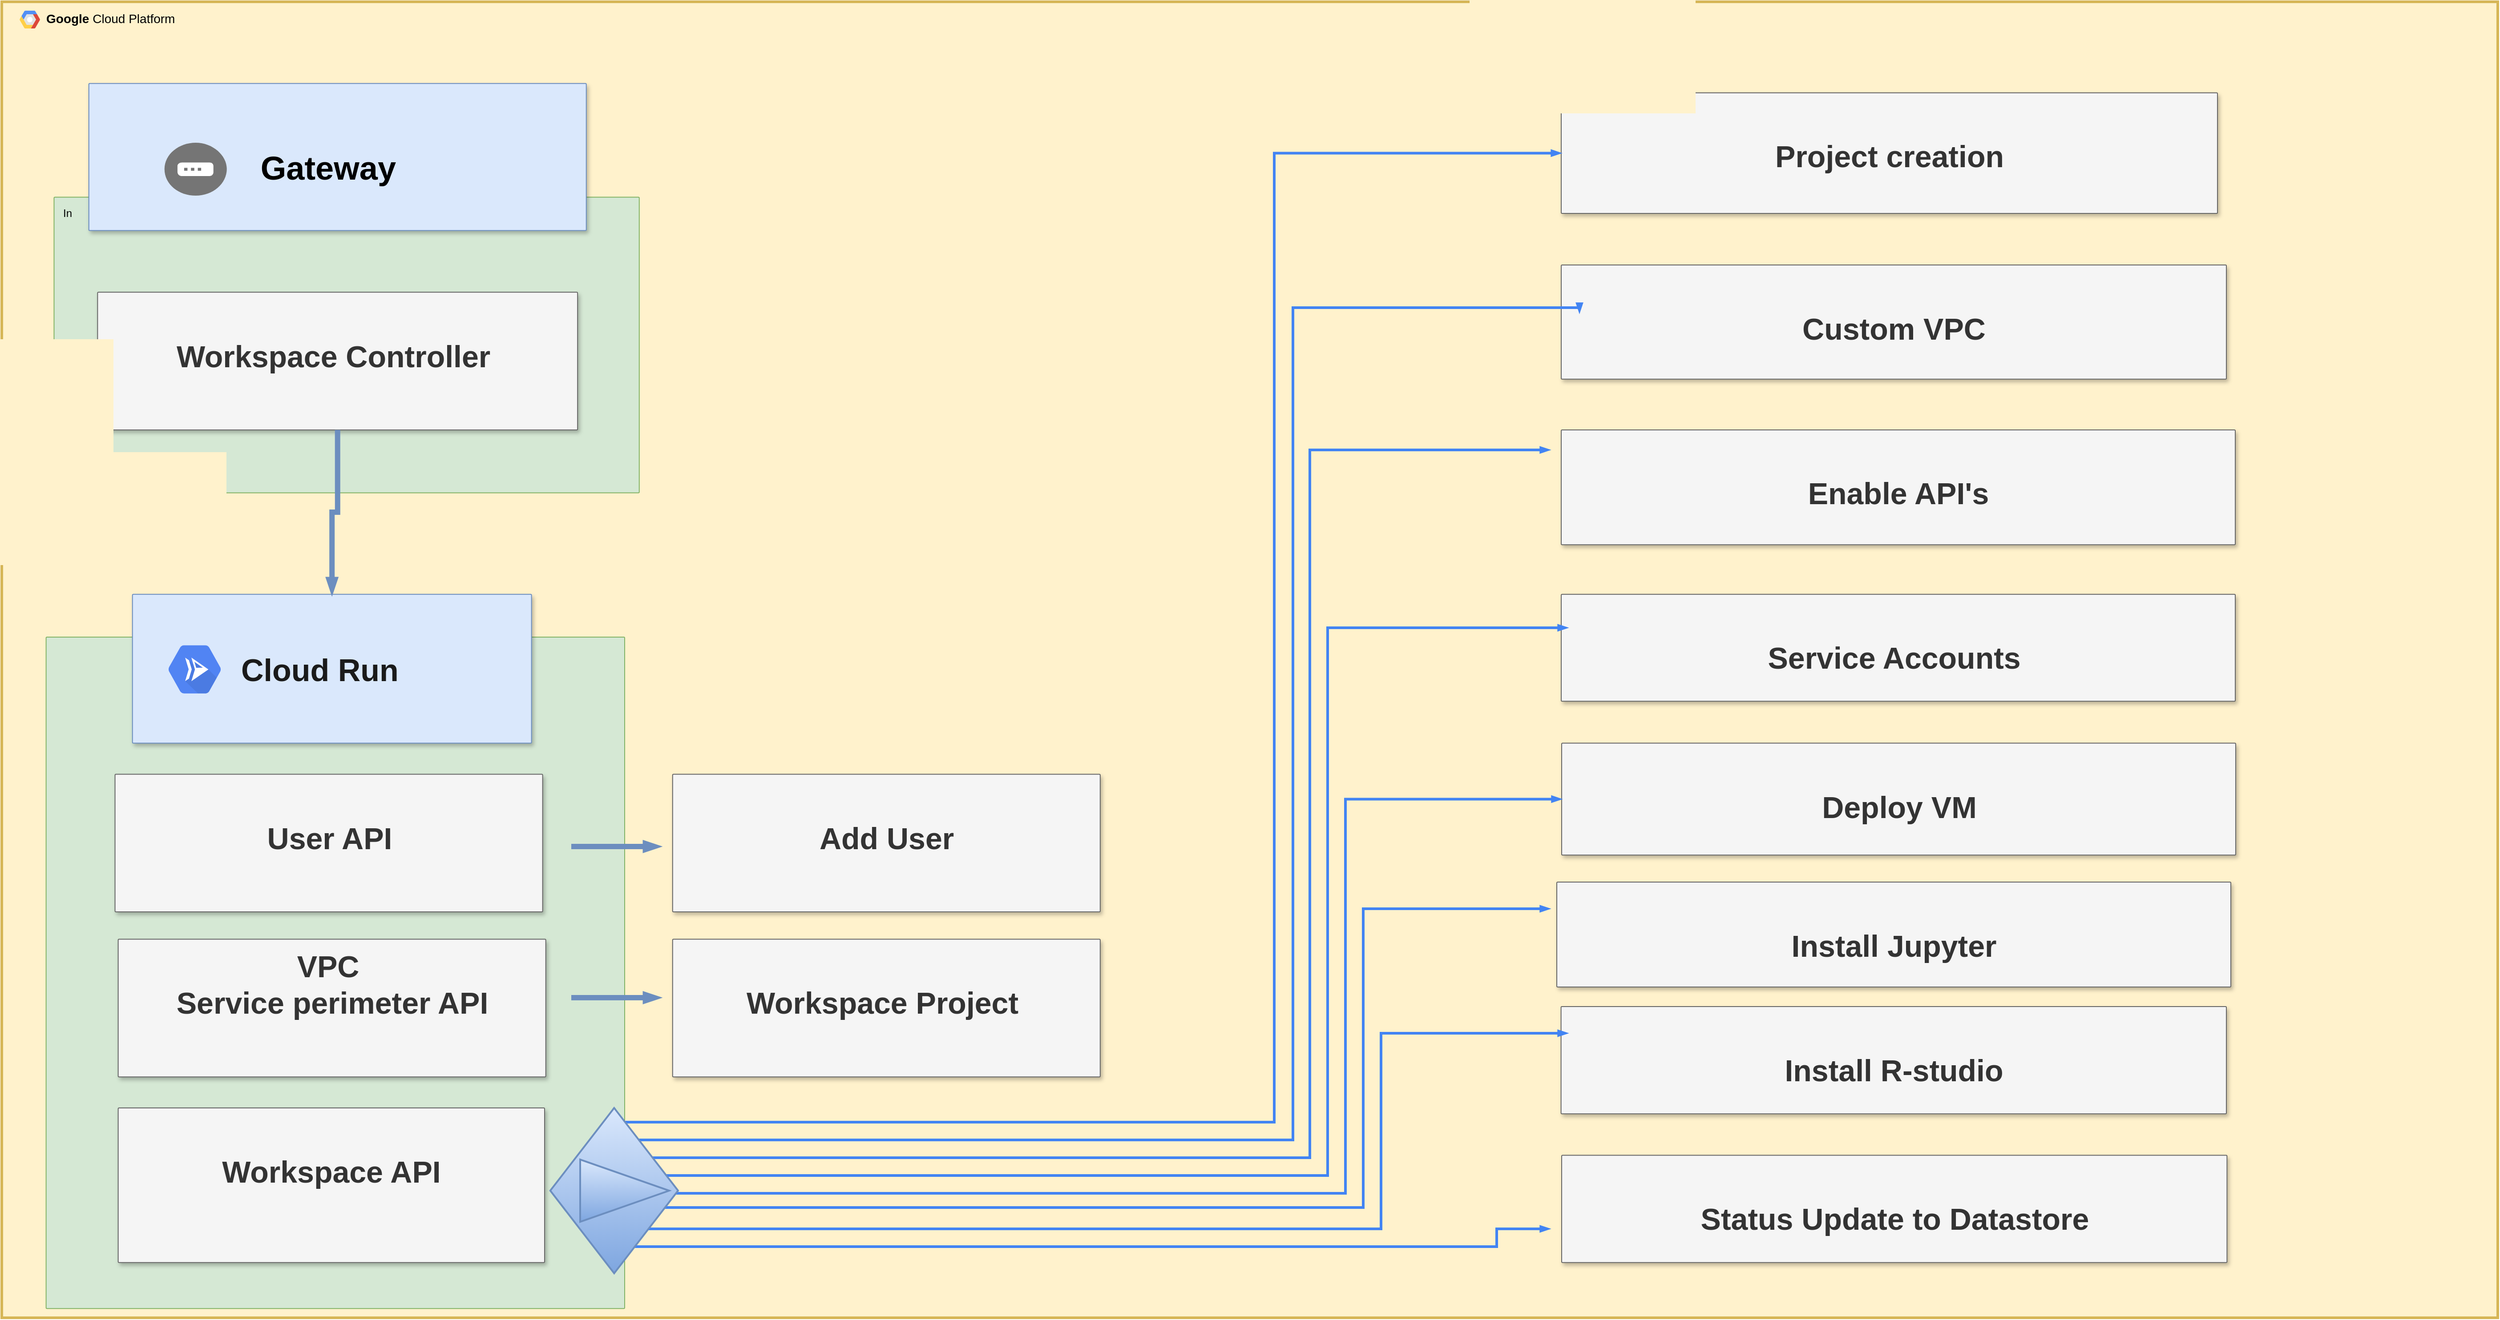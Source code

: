 <mxfile version="15.8.6" type="google"><diagram id="zaE4pxT3ap6JpaIU72sK" name="Page-1"><mxGraphModel dx="4828" dy="3112" grid="1" gridSize="10" guides="1" tooltips="1" connect="1" arrows="1" fold="1" page="1" pageScale="1" pageWidth="850" pageHeight="1400" math="0" shadow="0"><root><mxCell id="0"/><mxCell id="1" parent="0"/><object label="&lt;b&gt;Google &lt;/b&gt;Cloud Platform" id="TZdkqmhlCZ6UoSH8JUqV-41"><mxCell style="fillColor=#fff2cc;strokeColor=#d6b656;shadow=0;fontSize=14;align=left;spacing=10;9E9E9E;verticalAlign=top;spacingTop=-4;fontStyle=0;spacingLeft=40;html=1;strokeWidth=3;" parent="1" vertex="1"><mxGeometry x="-1660" y="-80" width="2805" height="1480" as="geometry"/></mxCell></object><mxCell id="TZdkqmhlCZ6UoSH8JUqV-66" value="In" style="sketch=0;points=[[0,0,0],[0.25,0,0],[0.5,0,0],[0.75,0,0],[1,0,0],[1,0.25,0],[1,0.5,0],[1,0.75,0],[1,1,0],[0.75,1,0],[0.5,1,0],[0.25,1,0],[0,1,0],[0,0.75,0],[0,0.5,0],[0,0.25,0]];rounded=1;absoluteArcSize=1;arcSize=2;html=1;strokeColor=#82b366;shadow=0;dashed=0;fontSize=12;align=left;verticalAlign=top;spacing=10;spacingTop=-4;fillColor=#d5e8d4;" parent="TZdkqmhlCZ6UoSH8JUqV-41" vertex="1"><mxGeometry x="58.742" y="219.747" width="657.655" height="332.464" as="geometry"/></mxCell><mxCell id="TZdkqmhlCZ6UoSH8JUqV-42" value="" style="shape=mxgraph.gcp2.google_cloud_platform;fillColor=#F6F6F6;strokeColor=none;shadow=0;gradientColor=none;" parent="TZdkqmhlCZ6UoSH8JUqV-41" vertex="1"><mxGeometry width="23" height="20" relative="1" as="geometry"><mxPoint x="20" y="10" as="offset"/></mxGeometry></mxCell><mxCell id="TZdkqmhlCZ6UoSH8JUqV-51" value="&lt;font style=&quot;font-size: 34px&quot;&gt;&lt;b&gt;&lt;br&gt;Project&amp;nbsp;creation&lt;/b&gt;&lt;/font&gt;" style="sketch=0;points=[[0,0,0],[0.25,0,0],[0.5,0,0],[0.75,0,0],[1,0,0],[1,0.25,0],[1,0.5,0],[1,0.75,0],[1,1,0],[0.75,1,0],[0.5,1,0],[0.25,1,0],[0,1,0],[0,0.75,0],[0,0.5,0],[0,0.25,0]];rounded=1;absoluteArcSize=1;arcSize=2;html=1;shadow=1;dashed=0;fontSize=12;align=center;verticalAlign=top;spacing=10;spacingTop=-4;fillColor=#f5f5f5;fontColor=#333333;strokeColor=#666666;" parent="TZdkqmhlCZ6UoSH8JUqV-41" vertex="1"><mxGeometry x="1752.52" y="102.379" width="737.48" height="135.663" as="geometry"/></mxCell><mxCell id="TZdkqmhlCZ6UoSH8JUqV-61" value="" style="strokeColor=#6c8ebf;shadow=1;strokeWidth=1;rounded=1;absoluteArcSize=1;arcSize=2;fillColor=#dae8fc;align=right;" parent="TZdkqmhlCZ6UoSH8JUqV-41" vertex="1"><mxGeometry x="97.853" y="91.866" width="559.027" height="165.364" as="geometry"/></mxCell><mxCell id="TZdkqmhlCZ6UoSH8JUqV-62" value="&lt;font style=&quot;font-size: 37px&quot;&gt;&lt;b&gt;&amp;nbsp; &amp;nbsp;Gateway&lt;/b&gt;&lt;/font&gt;" style="sketch=0;dashed=0;connectable=0;html=1;fillColor=#757575;strokeColor=none;shape=mxgraph.gcp2.gateway;part=1;labelPosition=right;verticalLabelPosition=middle;align=left;verticalAlign=middle;spacingLeft=5;fontSize=12;" parent="TZdkqmhlCZ6UoSH8JUqV-61" vertex="1"><mxGeometry y="0.5" width="70" height="59.5" relative="1" as="geometry"><mxPoint x="85" y="-16" as="offset"/></mxGeometry></mxCell><mxCell id="TZdkqmhlCZ6UoSH8JUqV-71" value="&lt;font style=&quot;font-size: 34px&quot;&gt;&lt;br&gt;&lt;b&gt;Workspace Controller&amp;nbsp;&lt;/b&gt;&lt;/font&gt;" style="sketch=0;points=[[0,0,0],[0.25,0,0],[0.5,0,0],[0.75,0,0],[1,0,0],[1,0.25,0],[1,0.5,0],[1,0.75,0],[1,1,0],[0.75,1,0],[0.5,1,0],[0.25,1,0],[0,1,0],[0,0.75,0],[0,0.5,0],[0,0.25,0]];rounded=1;absoluteArcSize=1;arcSize=2;html=1;strokeColor=#666666;shadow=1;fontSize=12;align=center;verticalAlign=top;spacing=10;spacingTop=-4;fillColor=#f5f5f5;fontColor=#333333;" parent="TZdkqmhlCZ6UoSH8JUqV-41" vertex="1"><mxGeometry x="107.662" y="326.617" width="539.41" height="154.851" as="geometry"/></mxCell><mxCell id="TZdkqmhlCZ6UoSH8JUqV-75" value="" style="sketch=0;points=[[0,0,0],[0.25,0,0],[0.5,0,0],[0.75,0,0],[1,0,0],[1,0.25,0],[1,0.5,0],[1,0.75,0],[1,1,0],[0.75,1,0],[0.5,1,0],[0.25,1,0],[0,1,0],[0,0.75,0],[0,0.5,0],[0,0.25,0]];rounded=1;absoluteArcSize=1;arcSize=2;html=1;shadow=0;dashed=0;fontSize=12;align=left;verticalAlign=top;spacing=10;spacingTop=-4;fillColor=#d5e8d4;strokeColor=#82b366;" parent="TZdkqmhlCZ6UoSH8JUqV-41" vertex="1"><mxGeometry x="49.81" y="714.488" width="650.19" height="755.162" as="geometry"/></mxCell><mxCell id="TZdkqmhlCZ6UoSH8JUqV-76" value="" style="shadow=1;strokeWidth=1;rounded=1;absoluteArcSize=1;arcSize=2;fillColor=#dae8fc;strokeColor=#6c8ebf;" parent="TZdkqmhlCZ6UoSH8JUqV-41" vertex="1"><mxGeometry x="146.863" y="666.397" width="448.447" height="167.38" as="geometry"/></mxCell><mxCell id="TZdkqmhlCZ6UoSH8JUqV-77" value="&lt;font style=&quot;font-size: 35px&quot; color=&quot;#1a1a1a&quot;&gt;&lt;b&gt;Cloud Run&lt;/b&gt;&lt;/font&gt;" style="sketch=0;dashed=0;connectable=0;html=1;fillColor=#5184F3;strokeColor=none;shape=mxgraph.gcp2.hexIcon;prIcon=cloud_run;part=1;labelPosition=right;verticalLabelPosition=middle;align=left;verticalAlign=middle;spacingLeft=5;fontColor=#999999;fontSize=12;" parent="TZdkqmhlCZ6UoSH8JUqV-76" vertex="1"><mxGeometry y="0.5" width="90" height="79.5" relative="1" as="geometry"><mxPoint x="25" y="-39" as="offset"/></mxGeometry></mxCell><mxCell id="TZdkqmhlCZ6UoSH8JUqV-48" value="&lt;span style=&quot;font-size: 34px&quot;&gt;&lt;b&gt;&lt;br&gt;User API&lt;/b&gt;&lt;/span&gt;" style="sketch=0;points=[[0,0,0],[0.25,0,0],[0.5,0,0],[0.75,0,0],[1,0,0],[1,0.25,0],[1,0.5,0],[1,0.75,0],[1,1,0],[0.75,1,0],[0.5,1,0],[0.25,1,0],[0,1,0],[0,0.75,0],[0,0.5,0],[0,0.25,0]];rounded=1;absoluteArcSize=1;arcSize=2;html=1;strokeColor=#666666;shadow=1;dashed=0;fontSize=12;align=center;verticalAlign=top;spacing=10;spacingTop=-4;fillColor=#f5f5f5;fontColor=#333333;" parent="TZdkqmhlCZ6UoSH8JUqV-41" vertex="1"><mxGeometry x="127.282" y="868.691" width="480.542" height="154.851" as="geometry"/></mxCell><mxCell id="TZdkqmhlCZ6UoSH8JUqV-78" value="&lt;span style=&quot;font-size: 34px&quot;&gt;&lt;b&gt;VPC&amp;nbsp;&lt;br&gt;Service perimeter API&lt;br&gt;&lt;/b&gt;&lt;/span&gt;" style="sketch=0;points=[[0,0,0],[0.25,0,0],[0.5,0,0],[0.75,0,0],[1,0,0],[1,0.25,0],[1,0.5,0],[1,0.75,0],[1,1,0],[0.75,1,0],[0.5,1,0],[0.25,1,0],[0,1,0],[0,0.75,0],[0,0.5,0],[0,0.25,0]];rounded=1;absoluteArcSize=1;arcSize=2;html=1;strokeColor=#666666;shadow=1;dashed=0;fontSize=12;align=center;verticalAlign=top;spacing=10;spacingTop=-4;fillColor=#f5f5f5;fontColor=#333333;" parent="TZdkqmhlCZ6UoSH8JUqV-41" vertex="1"><mxGeometry x="130.817" y="1054.217" width="480.542" height="154.851" as="geometry"/></mxCell><mxCell id="TZdkqmhlCZ6UoSH8JUqV-102" value="&lt;span style=&quot;font-size: 34px&quot;&gt;&lt;b&gt;&lt;br&gt;Workspace API&lt;br&gt;&lt;/b&gt;&lt;/span&gt;" style="sketch=0;points=[[0,0,0],[0.25,0,0],[0.5,0,0],[0.75,0,0],[1,0,0],[1,0.25,0],[1,0.5,0],[1,0.75,0],[1,1,0],[0.75,1,0],[0.5,1,0],[0.25,1,0],[0,1,0],[0,0.75,0],[0,0.5,0],[0,0.25,0]];rounded=1;absoluteArcSize=1;arcSize=2;html=1;strokeColor=#666666;shadow=1;dashed=0;fontSize=12;align=center;verticalAlign=top;spacing=10;spacingTop=-4;fillColor=#f5f5f5;fontColor=#333333;" parent="TZdkqmhlCZ6UoSH8JUqV-41" vertex="1"><mxGeometry x="130.82" y="1244.049" width="479.18" height="173.853" as="geometry"/></mxCell><mxCell id="TZdkqmhlCZ6UoSH8JUqV-103" value="&lt;span style=&quot;font-size: 34px&quot;&gt;&lt;b&gt;&lt;br&gt;Add User&lt;br&gt;&lt;/b&gt;&lt;/span&gt;" style="sketch=0;points=[[0,0,0],[0.25,0,0],[0.5,0,0],[0.75,0,0],[1,0,0],[1,0.25,0],[1,0.5,0],[1,0.75,0],[1,1,0],[0.75,1,0],[0.5,1,0],[0.25,1,0],[0,1,0],[0,0.75,0],[0,0.5,0],[0,0.25,0]];rounded=1;absoluteArcSize=1;arcSize=2;html=1;strokeColor=#666666;shadow=1;dashed=0;fontSize=12;align=center;verticalAlign=top;spacing=10;spacingTop=-4;fillColor=#f5f5f5;fontColor=#333333;" parent="TZdkqmhlCZ6UoSH8JUqV-41" vertex="1"><mxGeometry x="753.879" y="868.691" width="480.542" height="154.851" as="geometry"/></mxCell><mxCell id="TZdkqmhlCZ6UoSH8JUqV-104" value="&lt;span style=&quot;font-size: 34px&quot;&gt;&lt;b&gt;&lt;br&gt;Workspace Project&amp;nbsp;&lt;br&gt;&lt;/b&gt;&lt;/span&gt;" style="sketch=0;points=[[0,0,0],[0.25,0,0],[0.5,0,0],[0.75,0,0],[1,0,0],[1,0.25,0],[1,0.5,0],[1,0.75,0],[1,1,0],[0.75,1,0],[0.5,1,0],[0.25,1,0],[0,1,0],[0,0.75,0],[0,0.5,0],[0,0.25,0]];rounded=1;absoluteArcSize=1;arcSize=2;html=1;strokeColor=#666666;shadow=1;dashed=0;fontSize=12;align=center;verticalAlign=top;spacing=10;spacingTop=-4;fillColor=#f5f5f5;fontColor=#333333;" parent="TZdkqmhlCZ6UoSH8JUqV-41" vertex="1"><mxGeometry x="753.879" y="1054.217" width="480.542" height="154.851" as="geometry"/></mxCell><mxCell id="TZdkqmhlCZ6UoSH8JUqV-108" value="&lt;font style=&quot;font-size: 34px&quot;&gt;&lt;b&gt;&lt;br&gt;Custom VPC&lt;br&gt;&lt;/b&gt;&lt;/font&gt;" style="sketch=0;points=[[0,0,0],[0.25,0,0],[0.5,0,0],[0.75,0,0],[1,0,0],[1,0.25,0],[1,0.5,0],[1,0.75,0],[1,1,0],[0.75,1,0],[0.5,1,0],[0.25,1,0],[0,1,0],[0,0.75,0],[0,0.5,0],[0,0.25,0]];rounded=1;absoluteArcSize=1;arcSize=2;html=1;shadow=1;dashed=0;fontSize=12;align=center;verticalAlign=top;spacing=10;spacingTop=-4;fillColor=#f5f5f5;fontColor=#333333;strokeColor=#666666;" parent="TZdkqmhlCZ6UoSH8JUqV-41" vertex="1"><mxGeometry x="1752.52" y="296" width="747.48" height="128.336" as="geometry"/></mxCell><mxCell id="TZdkqmhlCZ6UoSH8JUqV-109" value="&lt;font style=&quot;font-size: 34px&quot;&gt;&lt;b&gt;&lt;br&gt;Enable API's&lt;br&gt;&lt;/b&gt;&lt;/font&gt;" style="sketch=0;points=[[0,0,0],[0.25,0,0],[0.5,0,0],[0.75,0,0],[1,0,0],[1,0.25,0],[1,0.5,0],[1,0.75,0],[1,1,0],[0.75,1,0],[0.5,1,0],[0.25,1,0],[0,1,0],[0,0.75,0],[0,0.5,0],[0,0.25,0]];rounded=1;absoluteArcSize=1;arcSize=2;html=1;shadow=1;dashed=0;fontSize=12;align=center;verticalAlign=top;spacing=10;spacingTop=-4;fillColor=#f5f5f5;fontColor=#333333;strokeColor=#666666;" parent="TZdkqmhlCZ6UoSH8JUqV-41" vertex="1"><mxGeometry x="1752.52" y="481.476" width="757.48" height="129.153" as="geometry"/></mxCell><mxCell id="TZdkqmhlCZ6UoSH8JUqV-110" value="&lt;font style=&quot;font-size: 34px&quot;&gt;&lt;b&gt;&lt;br&gt;Service Accounts&amp;nbsp;&lt;br&gt;&lt;/b&gt;&lt;/font&gt;" style="sketch=0;points=[[0,0,0],[0.25,0,0],[0.5,0,0],[0.75,0,0],[1,0,0],[1,0.25,0],[1,0.5,0],[1,0.75,0],[1,1,0],[0.75,1,0],[0.5,1,0],[0.25,1,0],[0,1,0],[0,0.75,0],[0,0.5,0],[0,0.25,0]];rounded=1;absoluteArcSize=1;arcSize=2;html=1;shadow=1;dashed=0;fontSize=12;align=center;verticalAlign=top;spacing=10;spacingTop=-4;fillColor=#f5f5f5;fontColor=#333333;strokeColor=#666666;" parent="TZdkqmhlCZ6UoSH8JUqV-41" vertex="1"><mxGeometry x="1752.52" y="666.404" width="757.48" height="120.17" as="geometry"/></mxCell><mxCell id="TZdkqmhlCZ6UoSH8JUqV-111" value="&lt;font style=&quot;font-size: 34px&quot;&gt;&lt;b&gt;&lt;br&gt;Deploy VM&lt;br&gt;&lt;/b&gt;&lt;/font&gt;" style="sketch=0;points=[[0,0,0],[0.25,0,0],[0.5,0,0],[0.75,0,0],[1,0,0],[1,0.25,0],[1,0.5,0],[1,0.75,0],[1,1,0],[0.75,1,0],[0.5,1,0],[0.25,1,0],[0,1,0],[0,0.75,0],[0,0.5,0],[0,0.25,0]];rounded=1;absoluteArcSize=1;arcSize=2;html=1;shadow=1;dashed=0;fontSize=12;align=center;verticalAlign=top;spacing=10;spacingTop=-4;fillColor=#f5f5f5;fontColor=#333333;strokeColor=#666666;" parent="TZdkqmhlCZ6UoSH8JUqV-41" vertex="1"><mxGeometry x="1753" y="833.778" width="757.48" height="125.831" as="geometry"/></mxCell><mxCell id="TZdkqmhlCZ6UoSH8JUqV-112" value="&lt;font style=&quot;font-size: 34px&quot;&gt;&lt;b&gt;&lt;br&gt;Install Jupyter&lt;br&gt;&lt;/b&gt;&lt;/font&gt;" style="sketch=0;points=[[0,0,0],[0.25,0,0],[0.5,0,0],[0.75,0,0],[1,0,0],[1,0.25,0],[1,0.5,0],[1,0.75,0],[1,1,0],[0.75,1,0],[0.5,1,0],[0.25,1,0],[0,1,0],[0,0.75,0],[0,0.5,0],[0,0.25,0]];rounded=1;absoluteArcSize=1;arcSize=2;html=1;shadow=1;dashed=0;fontSize=12;align=center;verticalAlign=top;spacing=10;spacingTop=-4;fillColor=#f5f5f5;fontColor=#333333;strokeColor=#666666;" parent="TZdkqmhlCZ6UoSH8JUqV-41" vertex="1"><mxGeometry x="1747.52" y="989.996" width="757.48" height="118.058" as="geometry"/></mxCell><mxCell id="TZdkqmhlCZ6UoSH8JUqV-113" value="&lt;font style=&quot;font-size: 34px&quot;&gt;&lt;b&gt;&lt;br&gt;Install R-studio&lt;br&gt;&lt;/b&gt;&lt;/font&gt;" style="sketch=0;points=[[0,0,0],[0.25,0,0],[0.5,0,0],[0.75,0,0],[1,0,0],[1,0.25,0],[1,0.5,0],[1,0.75,0],[1,1,0],[0.75,1,0],[0.5,1,0],[0.25,1,0],[0,1,0],[0,0.75,0],[0,0.5,0],[0,0.25,0]];rounded=1;absoluteArcSize=1;arcSize=2;html=1;shadow=1;dashed=0;fontSize=12;align=center;verticalAlign=top;spacing=10;spacingTop=-4;fillColor=#f5f5f5;fontColor=#333333;strokeColor=#666666;" parent="TZdkqmhlCZ6UoSH8JUqV-41" vertex="1"><mxGeometry x="1752.31" y="1130.0" width="747.69" height="120.625" as="geometry"/></mxCell><mxCell id="TZdkqmhlCZ6UoSH8JUqV-115" value="&lt;font style=&quot;font-size: 34px&quot;&gt;&lt;b&gt;&lt;br&gt;Status Update to Datastore&lt;br&gt;&lt;/b&gt;&lt;/font&gt;" style="sketch=0;points=[[0,0,0],[0.25,0,0],[0.5,0,0],[0.75,0,0],[1,0,0],[1,0.25,0],[1,0.5,0],[1,0.75,0],[1,1,0],[0.75,1,0],[0.5,1,0],[0.25,1,0],[0,1,0],[0,0.75,0],[0,0.5,0],[0,0.25,0]];rounded=1;absoluteArcSize=1;arcSize=2;html=1;shadow=1;dashed=0;fontSize=12;align=center;verticalAlign=top;spacing=10;spacingTop=-4;fillColor=#f5f5f5;fontColor=#333333;strokeColor=#666666;" parent="TZdkqmhlCZ6UoSH8JUqV-41" vertex="1"><mxGeometry x="1753" y="1297.275" width="747.69" height="120.625" as="geometry"/></mxCell><mxCell id="TZdkqmhlCZ6UoSH8JUqV-128" value="" style="edgeStyle=orthogonalEdgeStyle;fontSize=12;html=1;endArrow=blockThin;endFill=1;rounded=0;strokeWidth=6;endSize=4;startSize=4;dashed=0;strokeColor=#6c8ebf;fillColor=#dae8fc;entryX=0.5;entryY=0;entryDx=0;entryDy=0;exitX=0.5;exitY=1;exitDx=0;exitDy=0;exitPerimeter=0;" parent="TZdkqmhlCZ6UoSH8JUqV-41" source="TZdkqmhlCZ6UoSH8JUqV-71" target="TZdkqmhlCZ6UoSH8JUqV-76" edge="1"><mxGeometry width="100" relative="1" as="geometry"><mxPoint x="360" y="600" as="sourcePoint"/><mxPoint x="460" y="600" as="targetPoint"/></mxGeometry></mxCell><mxCell id="TZdkqmhlCZ6UoSH8JUqV-68" value="" style="edgeStyle=orthogonalEdgeStyle;fontSize=12;html=1;endArrow=blockThin;endFill=1;rounded=0;strokeWidth=6;endSize=4;startSize=4;dashed=0;strokeColor=#6c8ebf;fillColor=#dae8fc;" parent="1" edge="1"><mxGeometry width="100" relative="1" as="geometry"><mxPoint x="-1020" y="870" as="sourcePoint"/><mxPoint x="-920" y="870" as="targetPoint"/></mxGeometry></mxCell><mxCell id="TZdkqmhlCZ6UoSH8JUqV-107" value="" style="edgeStyle=orthogonalEdgeStyle;fontSize=12;html=1;endArrow=blockThin;endFill=1;rounded=0;strokeWidth=3;endSize=4;startSize=4;dashed=0;strokeColor=#4284F3;entryX=0;entryY=0.5;entryDx=0;entryDy=0;entryPerimeter=0;startArrow=none;exitX=0.5;exitY=0;exitDx=0;exitDy=0;exitPerimeter=0;" parent="1" source="TZdkqmhlCZ6UoSH8JUqV-124" target="TZdkqmhlCZ6UoSH8JUqV-51" edge="1"><mxGeometry width="100" relative="1" as="geometry"><mxPoint x="-950" y="1170" as="sourcePoint"/><mxPoint x="-880" y="1190" as="targetPoint"/><Array as="points"><mxPoint x="-972" y="1180"/><mxPoint x="-230" y="1180"/><mxPoint x="-230" y="90"/></Array></mxGeometry></mxCell><mxCell id="TZdkqmhlCZ6UoSH8JUqV-116" value="" style="edgeStyle=orthogonalEdgeStyle;fontSize=12;html=1;endArrow=blockThin;endFill=1;rounded=0;strokeWidth=3;endSize=4;startSize=4;dashed=0;strokeColor=#4284F3;" parent="1" edge="1"><mxGeometry width="100" relative="1" as="geometry"><mxPoint x="-960" y="1220" as="sourcePoint"/><mxPoint x="113" y="270" as="targetPoint"/><Array as="points"><mxPoint x="-960" y="1200"/><mxPoint x="-209" y="1200"/><mxPoint x="-209" y="264"/></Array></mxGeometry></mxCell><mxCell id="TZdkqmhlCZ6UoSH8JUqV-118" value="" style="edgeStyle=orthogonalEdgeStyle;fontSize=12;html=1;endArrow=blockThin;endFill=1;rounded=0;strokeWidth=3;endSize=4;startSize=4;dashed=0;strokeColor=#4284F3;" parent="1" edge="1"><mxGeometry width="100" relative="1" as="geometry"><mxPoint x="-960" y="1230" as="sourcePoint"/><mxPoint x="80" y="424" as="targetPoint"/><Array as="points"><mxPoint x="-950" y="1230"/><mxPoint x="-950" y="1220"/><mxPoint x="-190" y="1220"/><mxPoint x="-190" y="424"/></Array></mxGeometry></mxCell><mxCell id="TZdkqmhlCZ6UoSH8JUqV-119" value="" style="edgeStyle=orthogonalEdgeStyle;fontSize=12;html=1;endArrow=blockThin;endFill=1;rounded=0;strokeWidth=3;endSize=4;startSize=4;dashed=0;strokeColor=#4284F3;" parent="1" edge="1"><mxGeometry width="100" relative="1" as="geometry"><mxPoint x="-965.079" y="1240" as="sourcePoint"/><mxPoint x="100" y="624" as="targetPoint"/><Array as="points"><mxPoint x="-170" y="1240"/><mxPoint x="-170" y="624"/></Array></mxGeometry></mxCell><mxCell id="TZdkqmhlCZ6UoSH8JUqV-120" value="" style="edgeStyle=orthogonalEdgeStyle;fontSize=12;html=1;endArrow=blockThin;endFill=1;rounded=0;strokeWidth=3;endSize=4;startSize=4;dashed=0;strokeColor=#4284F3;entryX=0;entryY=0.5;entryDx=0;entryDy=0;entryPerimeter=0;" parent="1" target="TZdkqmhlCZ6UoSH8JUqV-111" edge="1"><mxGeometry width="100" relative="1" as="geometry"><mxPoint x="-950" y="1270" as="sourcePoint"/><mxPoint x="100" y="764" as="targetPoint"/><Array as="points"><mxPoint x="-950" y="1260"/><mxPoint x="-150" y="1260"/><mxPoint x="-150" y="817"/></Array></mxGeometry></mxCell><mxCell id="TZdkqmhlCZ6UoSH8JUqV-121" value="" style="edgeStyle=orthogonalEdgeStyle;fontSize=12;html=1;endArrow=blockThin;endFill=1;rounded=0;strokeWidth=3;endSize=4;startSize=4;dashed=0;strokeColor=#4284F3;" parent="1" edge="1"><mxGeometry width="100" relative="1" as="geometry"><mxPoint x="-940" y="1290" as="sourcePoint"/><mxPoint x="80" y="940" as="targetPoint"/><Array as="points"><mxPoint x="-950" y="1290"/><mxPoint x="-950" y="1276"/><mxPoint x="-130" y="1276"/><mxPoint x="-130" y="940"/></Array></mxGeometry></mxCell><mxCell id="TZdkqmhlCZ6UoSH8JUqV-122" value="" style="edgeStyle=orthogonalEdgeStyle;fontSize=12;html=1;endArrow=blockThin;endFill=1;rounded=0;strokeWidth=3;endSize=4;startSize=4;dashed=0;strokeColor=#4284F3;" parent="1" edge="1"><mxGeometry width="100" relative="1" as="geometry"><mxPoint x="-950" y="1300" as="sourcePoint"/><mxPoint x="100" y="1080" as="targetPoint"/><Array as="points"><mxPoint x="-110" y="1300"/><mxPoint x="-110" y="1080"/></Array></mxGeometry></mxCell><mxCell id="TZdkqmhlCZ6UoSH8JUqV-123" value="" style="edgeStyle=orthogonalEdgeStyle;fontSize=12;html=1;endArrow=blockThin;endFill=1;rounded=0;strokeWidth=3;endSize=4;startSize=4;dashed=0;strokeColor=#4284F3;" parent="1" edge="1"><mxGeometry width="100" relative="1" as="geometry"><mxPoint x="-960" y="1330" as="sourcePoint"/><mxPoint x="80" y="1300" as="targetPoint"/><Array as="points"><mxPoint x="-960" y="1320"/><mxPoint x="20" y="1320"/><mxPoint x="20" y="1300"/></Array></mxGeometry></mxCell><mxCell id="TZdkqmhlCZ6UoSH8JUqV-124" value="" style="strokeWidth=2;html=1;shape=mxgraph.flowchart.decision;whiteSpace=wrap;fontSize=34;fillColor=#dae8fc;gradientColor=#7ea6e0;strokeColor=#6c8ebf;" parent="1" vertex="1"><mxGeometry x="-1043.6" y="1164.05" width="143.6" height="185.95" as="geometry"/></mxCell><mxCell id="TZdkqmhlCZ6UoSH8JUqV-126" value="" style="verticalLabelPosition=bottom;verticalAlign=top;html=1;strokeWidth=2;shape=mxgraph.arrows2.arrow;dy=1;dx=100;notch=0;fontSize=34;fillColor=#dae8fc;gradientColor=#7ea6e0;strokeColor=#6c8ebf;" parent="1" vertex="1"><mxGeometry x="-1010" y="1222.03" width="100" height="70" as="geometry"/></mxCell><mxCell id="twpZ3mG6LE-YpDQXtzKu-2" value="" style="edgeStyle=orthogonalEdgeStyle;fontSize=12;html=1;endArrow=blockThin;endFill=1;rounded=0;strokeWidth=6;endSize=4;startSize=4;dashed=0;strokeColor=#6c8ebf;fillColor=#dae8fc;" edge="1" parent="1"><mxGeometry width="100" relative="1" as="geometry"><mxPoint x="-1020" y="1040" as="sourcePoint"/><mxPoint x="-920" y="1040" as="targetPoint"/></mxGeometry></mxCell></root></mxGraphModel></diagram></mxfile>